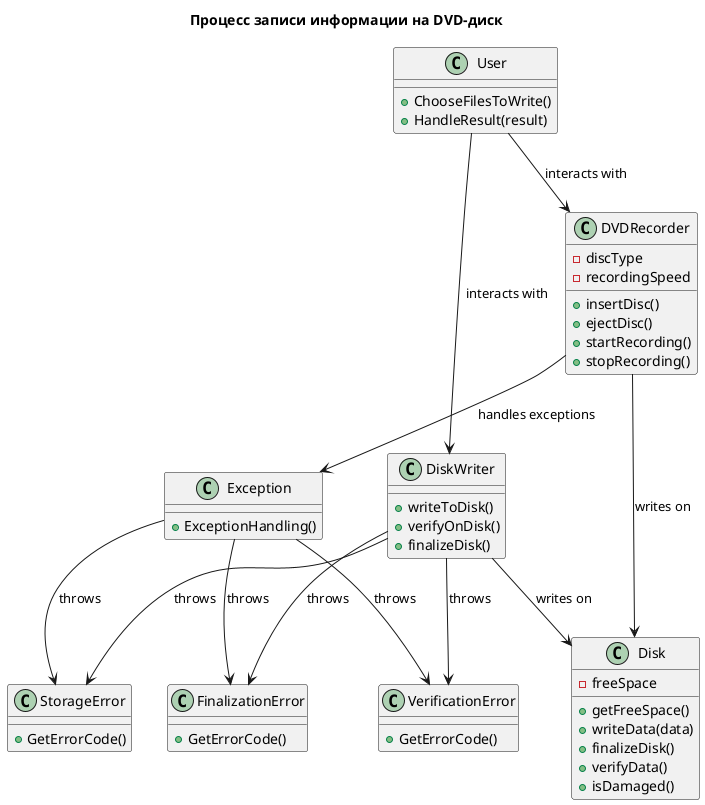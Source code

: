 @startuml
title Процесс записи информации на DVD-диск

class User {
    +ChooseFilesToWrite()
    +HandleResult(result)
}

class DiskWriter {
  +writeToDisk()
  +verifyOnDisk()
  +finalizeDisk()
}

class DVDRecorder {
  - discType
  - recordingSpeed
  + insertDisc()
  + ejectDisc()
  + startRecording()
  + stopRecording()
}

class Disk {
  - freeSpace
  + getFreeSpace()
  + writeData(data)
  + finalizeDisk()
  + verifyData()
  + isDamaged()
}

class Exception {
    +ExceptionHandling()
}

class VerificationError {
    +GetErrorCode()
}

class StorageError {
    +GetErrorCode()
}

class FinalizationError {
    +GetErrorCode()
}

User --> DVDRecorder: interacts with
User --> DiskWriter: interacts with
DVDRecorder --> Disk: writes on
DVDRecorder --> Exception: handles exceptions
DiskWriter --> Disk: writes on
DiskWriter --> VerificationError: throws
DiskWriter --> StorageError: throws
DiskWriter --> FinalizationError: throws
Exception --> VerificationError: throws
Exception --> StorageError: throws
Exception --> FinalizationError: throws

@enduml

